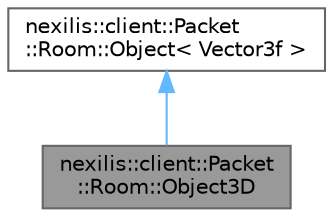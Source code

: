 digraph "nexilis::client::Packet::Room::Object3D"
{
 // LATEX_PDF_SIZE
  bgcolor="transparent";
  edge [fontname=Helvetica,fontsize=10,labelfontname=Helvetica,labelfontsize=10];
  node [fontname=Helvetica,fontsize=10,shape=box,height=0.2,width=0.4];
  Node1 [id="Node000001",label="nexilis::client::Packet\l::Room::Object3D",height=0.2,width=0.4,color="gray40", fillcolor="grey60", style="filled", fontcolor="black",tooltip=" "];
  Node2 -> Node1 [id="edge1_Node000001_Node000002",dir="back",color="steelblue1",style="solid",tooltip=" "];
  Node2 [id="Node000002",label="nexilis::client::Packet\l::Room::Object\< Vector3f \>",height=0.2,width=0.4,color="gray40", fillcolor="white", style="filled",URL="$d5/d67/classnexilis_1_1client_1_1Packet_1_1Room_1_1Object.html",tooltip=" "];
}
